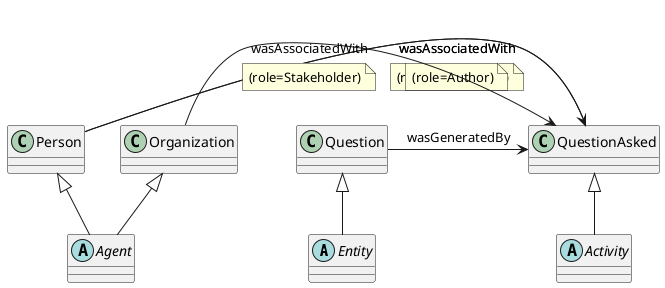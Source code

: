 @startuml

abstract Entity
abstract Agent
abstract Activity

Question <|-- Entity
Person <|-- Agent
Organization <|-- Agent
QuestionAsked <|-- Activity

Person -> QuestionAsked : wasAssociatedWith
note on link: (role=Stakeholder)
Organization -> QuestionAsked : wasAssociatedWith
note on link: (role=Stakeholder)
Person -> QuestionAsked : wasAssociatedWith
note on link: (role=Author)
Question -> QuestionAsked : wasGeneratedBy

@enduml
